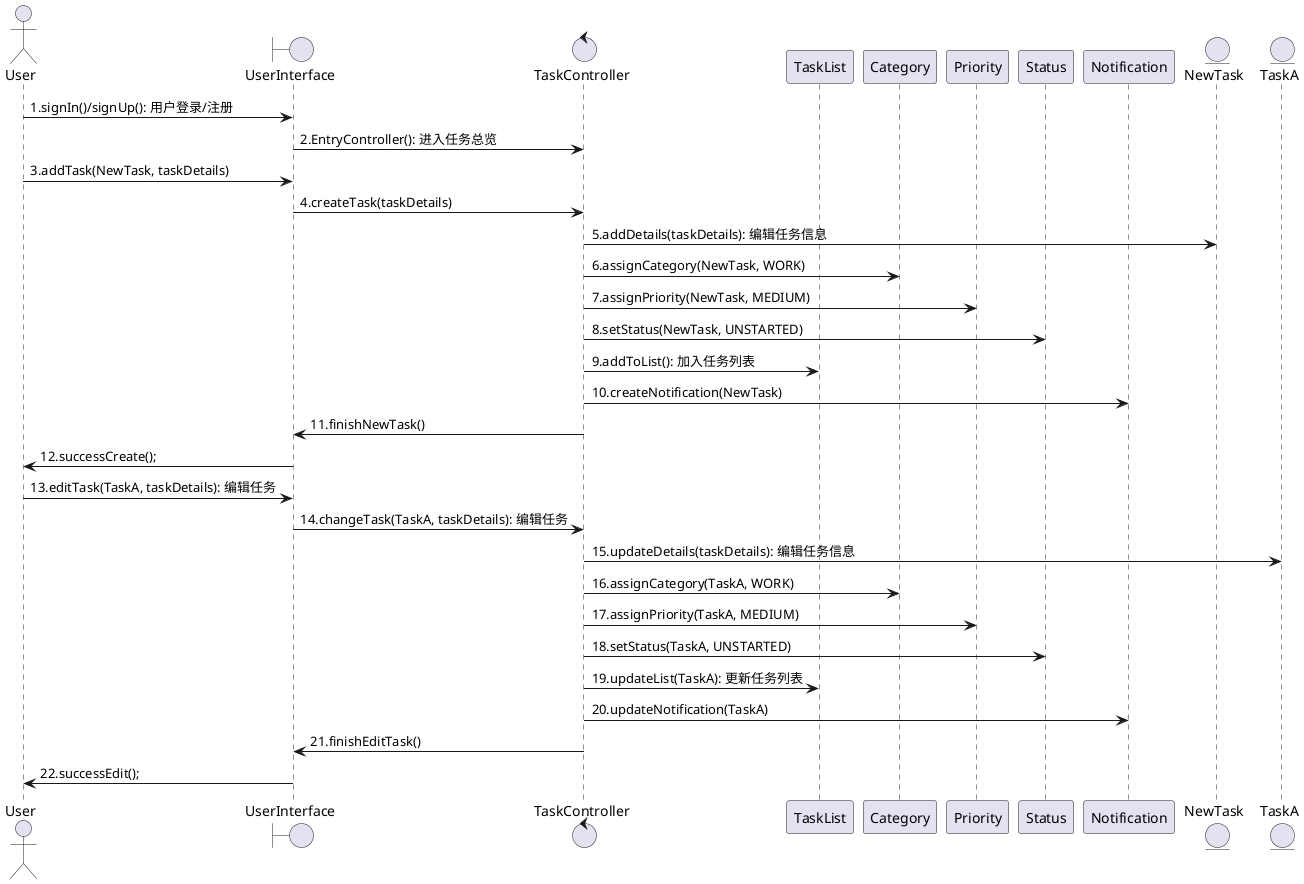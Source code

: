@startuml

actor User
boundary UserInterface
control TaskController
participant TaskList
participant Category
participant Priority
participant Status
participant Notification
entity NewTask
entity TaskA

User -> UserInterface: 1.signIn()/signUp(): 用户登录/注册
UserInterface -> TaskController: 2.EntryController(): 进入任务总览

User -> UserInterface: 3.addTask(NewTask, taskDetails)
UserInterface -> TaskController: 4.createTask(taskDetails)
TaskController -> NewTask: 5.addDetails(taskDetails): 编辑任务信息
TaskController -> Category: 6.assignCategory(NewTask, WORK)
TaskController -> Priority: 7.assignPriority(NewTask, MEDIUM)
TaskController -> Status: 8.setStatus(NewTask, UNSTARTED)
TaskController -> TaskList: 9.addToList(): 加入任务列表
TaskController -> Notification: 10.createNotification(NewTask)
TaskController -> UserInterface: 11.finishNewTask()
UserInterface -> User: 12.successCreate();

User -> UserInterface: 13.editTask(TaskA, taskDetails): 编辑任务
UserInterface -> TaskController: 14.changeTask(TaskA, taskDetails): 编辑任务
TaskController -> TaskA: 15.updateDetails(taskDetails): 编辑任务信息
TaskController -> Category: 16.assignCategory(TaskA, WORK)
TaskController -> Priority: 17.assignPriority(TaskA, MEDIUM)
TaskController -> Status: 18.setStatus(TaskA, UNSTARTED)
TaskController -> TaskList: 19.updateList(TaskA): 更新任务列表
TaskController -> Notification: 20.updateNotification(TaskA)
TaskController -> UserInterface: 21.finishEditTask()
UserInterface -> User: 22.successEdit();

@enduml
